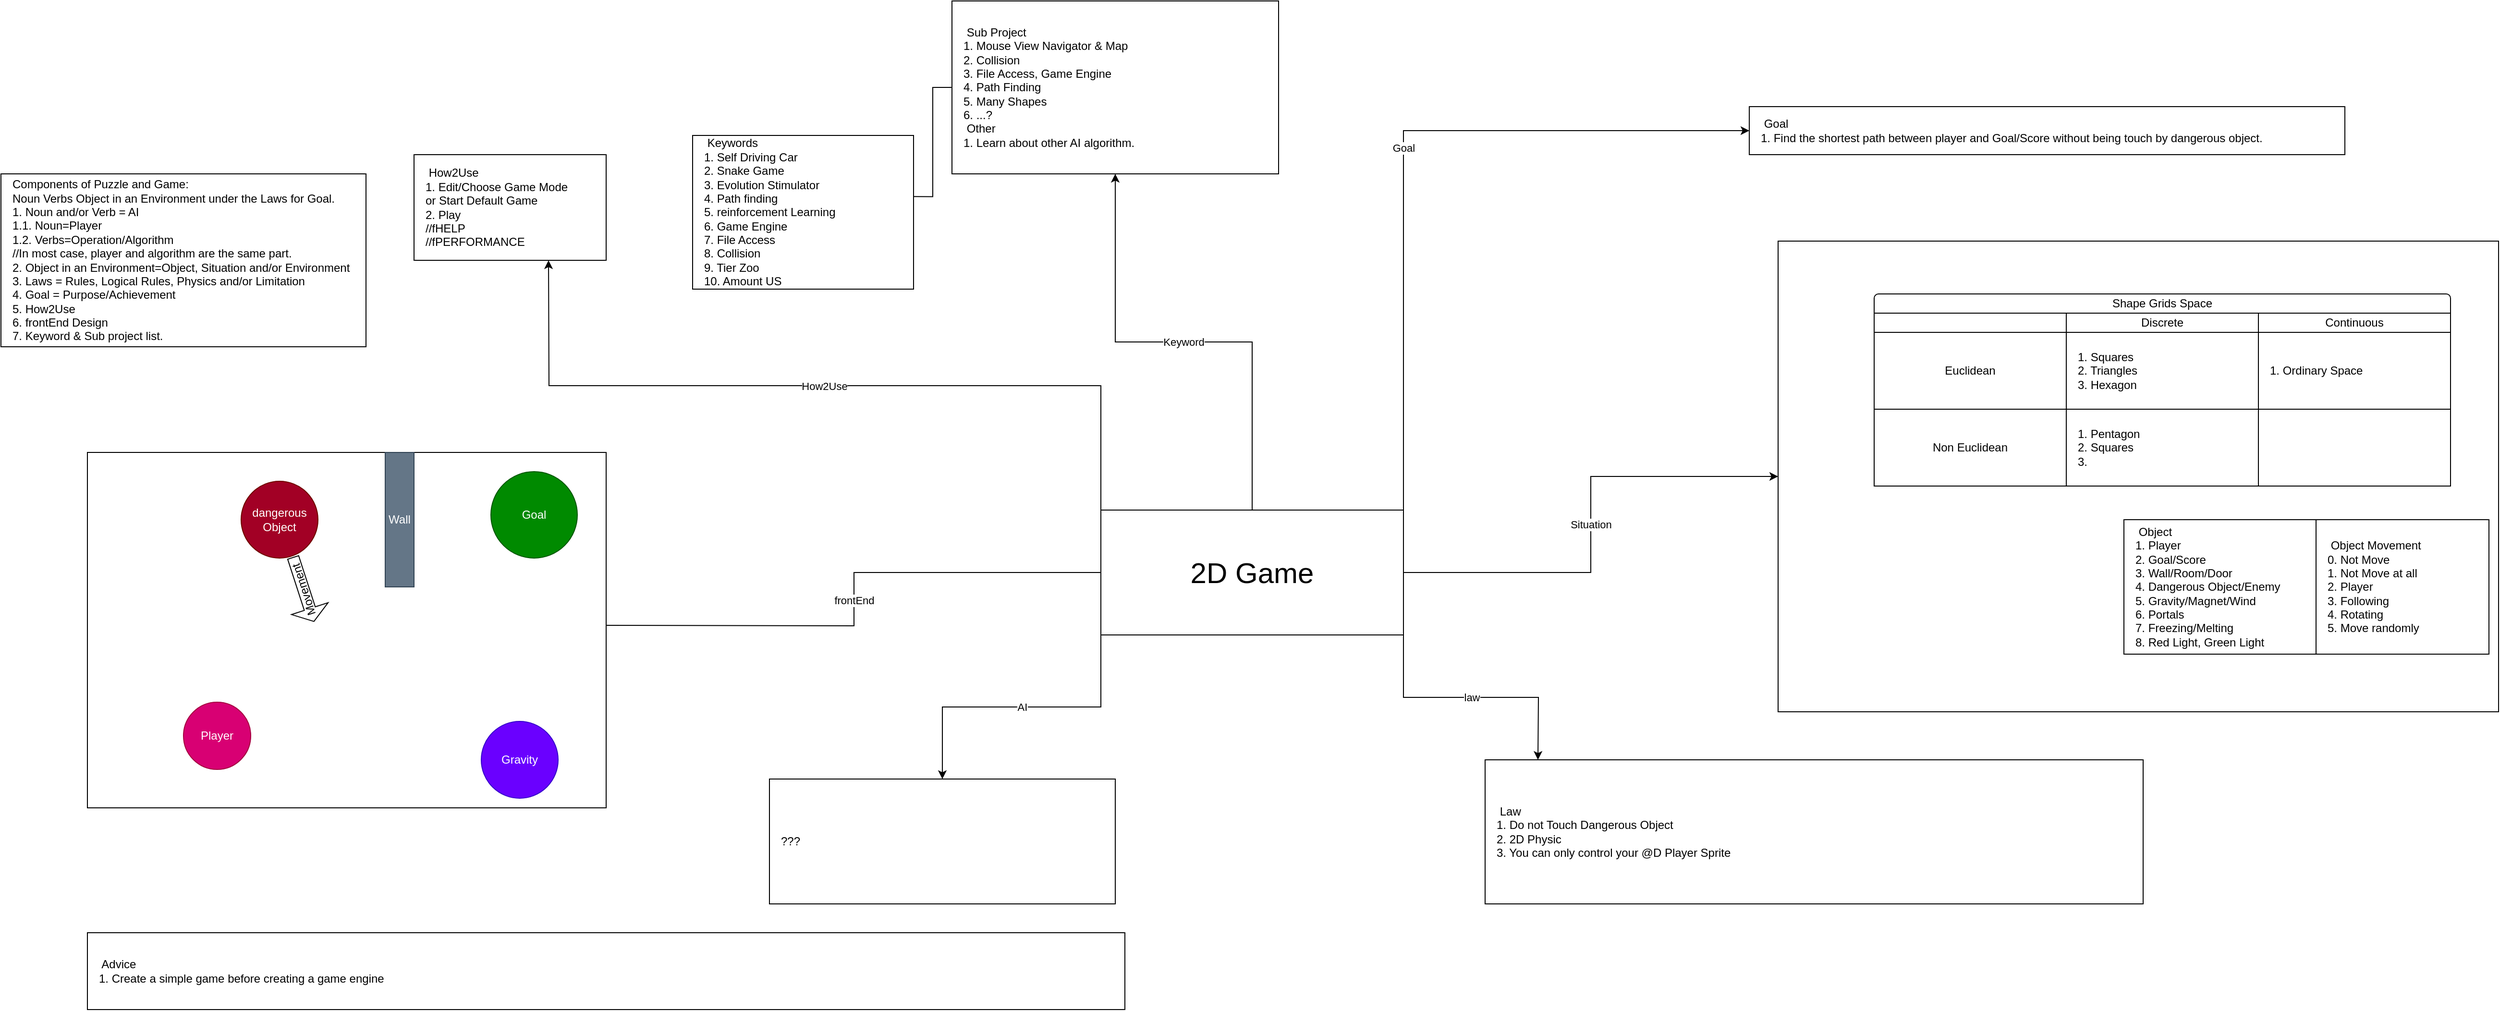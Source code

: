 <mxfile version="17.4.0" type="github">
  <diagram id="-PNdPaAjFeKxy-EOOfYA" name="Page-1">
    <mxGraphModel dx="1725" dy="800" grid="1" gridSize="10" guides="1" tooltips="1" connect="1" arrows="1" fold="1" page="1" pageScale="1" pageWidth="850" pageHeight="1100" math="0" shadow="0">
      <root>
        <mxCell id="0" />
        <mxCell id="1" parent="0" />
        <mxCell id="P5UM7dJKwEBTCQnFjk82-1" value="&lt;span style=&quot;white-space: pre&quot;&gt; Goal&lt;/span&gt;&lt;br&gt;&lt;span style=&quot;white-space: pre&quot;&gt;1. Find the shortest path between player and Goal/Score without being touch by dangerous object.&lt;/span&gt;" style="rounded=0;whiteSpace=wrap;html=1;align=left;spacingLeft=10;" parent="1" vertex="1">
          <mxGeometry x="1550" y="120" width="620" height="50" as="geometry" />
        </mxCell>
        <mxCell id="cbbvz8Gn4PUxDW_Qx6Ab-12" style="edgeStyle=orthogonalEdgeStyle;rounded=0;orthogonalLoop=1;jettySize=auto;html=1;entryX=1.001;entryY=0.398;entryDx=0;entryDy=0;entryPerimeter=0;endArrow=none;endFill=0;" parent="1" source="P5UM7dJKwEBTCQnFjk82-18" target="P5UM7dJKwEBTCQnFjk82-17" edge="1">
          <mxGeometry relative="1" as="geometry" />
        </mxCell>
        <mxCell id="P5UM7dJKwEBTCQnFjk82-18" value="&lt;span style=&quot;white-space: pre&quot;&gt; Sub Project&lt;br&gt;1. Mouse View Navigator &amp;amp; Map&lt;br&gt;2. Collision&lt;br&gt;3. File Access, Game Engine&lt;br&gt;4. Path Finding&lt;br&gt;5. Many Shapes&lt;br/&gt;6. ...?&lt;br/&gt;&lt;span style=&quot;white-space: pre&quot;&gt;	Other&lt;br/&gt;&lt;/span&gt;1. Learn about other&lt;/span&gt;&lt;span style=&quot;white-space: pre&quot;&gt; AI algorithm.&lt;/span&gt;" style="rounded=0;whiteSpace=wrap;html=1;align=left;spacingLeft=10;" parent="1" vertex="1">
          <mxGeometry x="720" y="10" width="340" height="180" as="geometry" />
        </mxCell>
        <mxCell id="cbbvz8Gn4PUxDW_Qx6Ab-2" value="&lt;span&gt; Components of Puzzle and Game:&lt;br&gt;Noun Verbs Object in an Environment under the Laws for Goal.&lt;br&gt;1. Noun and/or Verb = AI&lt;br&gt;1.1. Noun=Player&lt;br&gt;1.2. Verbs=Operation/Algorithm&lt;br&gt;//In most case, player and algorithm are the same part.&lt;br&gt;2. Object in an Environment=Object, Situation and/or Environment&lt;br&gt;3. Laws = Rules, Logical Rules, Physics and/or Limitation&lt;br&gt;4. Goal = Purpose/Achievement&lt;br&gt;&lt;/span&gt;&lt;span&gt;5. How2Use&lt;/span&gt;&lt;br&gt;&lt;span&gt;6. frontEnd Design&lt;/span&gt;&lt;br&gt;&lt;span&gt;7. Keyword &amp;amp; Sub project list.&lt;/span&gt;&lt;span&gt;&lt;br&gt;&lt;/span&gt;" style="rounded=0;whiteSpace=wrap;html=1;align=left;spacingLeft=10;" parent="1" vertex="1">
          <mxGeometry x="-270" y="190" width="380" height="180" as="geometry" />
        </mxCell>
        <mxCell id="cbbvz8Gn4PUxDW_Qx6Ab-7" value="Situation" style="edgeStyle=orthogonalEdgeStyle;rounded=0;orthogonalLoop=1;jettySize=auto;html=1;" parent="1" source="cbbvz8Gn4PUxDW_Qx6Ab-3" target="cbbvz8Gn4PUxDW_Qx6Ab-5" edge="1">
          <mxGeometry relative="1" as="geometry" />
        </mxCell>
        <mxCell id="cbbvz8Gn4PUxDW_Qx6Ab-9" value="Goal" style="edgeStyle=orthogonalEdgeStyle;rounded=0;orthogonalLoop=1;jettySize=auto;html=1;exitX=1;exitY=0;exitDx=0;exitDy=0;entryX=0;entryY=0.5;entryDx=0;entryDy=0;" parent="1" source="cbbvz8Gn4PUxDW_Qx6Ab-3" target="P5UM7dJKwEBTCQnFjk82-1" edge="1">
          <mxGeometry relative="1" as="geometry" />
        </mxCell>
        <mxCell id="cbbvz8Gn4PUxDW_Qx6Ab-10" value="Keyword" style="edgeStyle=orthogonalEdgeStyle;rounded=0;orthogonalLoop=1;jettySize=auto;html=1;exitX=0.5;exitY=0;exitDx=0;exitDy=0;entryX=0.5;entryY=1;entryDx=0;entryDy=0;" parent="1" source="cbbvz8Gn4PUxDW_Qx6Ab-3" target="P5UM7dJKwEBTCQnFjk82-18" edge="1">
          <mxGeometry relative="1" as="geometry" />
        </mxCell>
        <mxCell id="cbbvz8Gn4PUxDW_Qx6Ab-13" value="frontEnd" style="edgeStyle=orthogonalEdgeStyle;rounded=0;orthogonalLoop=1;jettySize=auto;html=1;endArrow=none;endFill=0;" parent="1" source="cbbvz8Gn4PUxDW_Qx6Ab-3" edge="1">
          <mxGeometry relative="1" as="geometry">
            <mxPoint x="360" y="660" as="targetPoint" />
          </mxGeometry>
        </mxCell>
        <mxCell id="cbbvz8Gn4PUxDW_Qx6Ab-14" value="How2Use" style="edgeStyle=orthogonalEdgeStyle;rounded=0;orthogonalLoop=1;jettySize=auto;html=1;exitX=0;exitY=0;exitDx=0;exitDy=0;endArrow=classic;endFill=1;" parent="1" source="cbbvz8Gn4PUxDW_Qx6Ab-3" edge="1">
          <mxGeometry relative="1" as="geometry">
            <mxPoint x="300" y="280" as="targetPoint" />
          </mxGeometry>
        </mxCell>
        <mxCell id="cbbvz8Gn4PUxDW_Qx6Ab-16" value="law" style="edgeStyle=orthogonalEdgeStyle;rounded=0;orthogonalLoop=1;jettySize=auto;html=1;exitX=1;exitY=1;exitDx=0;exitDy=0;endArrow=classic;endFill=1;" parent="1" source="cbbvz8Gn4PUxDW_Qx6Ab-3" edge="1">
          <mxGeometry relative="1" as="geometry">
            <mxPoint x="1330.0" y="800" as="targetPoint" />
          </mxGeometry>
        </mxCell>
        <mxCell id="cbbvz8Gn4PUxDW_Qx6Ab-18" value="AI" style="edgeStyle=orthogonalEdgeStyle;rounded=0;orthogonalLoop=1;jettySize=auto;html=1;exitX=0;exitY=1;exitDx=0;exitDy=0;endArrow=classic;endFill=1;entryX=0.5;entryY=0;entryDx=0;entryDy=0;" parent="1" source="cbbvz8Gn4PUxDW_Qx6Ab-3" target="cbbvz8Gn4PUxDW_Qx6Ab-19" edge="1">
          <mxGeometry relative="1" as="geometry">
            <mxPoint x="880" y="800" as="targetPoint" />
          </mxGeometry>
        </mxCell>
        <mxCell id="cbbvz8Gn4PUxDW_Qx6Ab-3" value="2D Game" style="rounded=0;whiteSpace=wrap;html=1;fontSize=30;" parent="1" vertex="1">
          <mxGeometry x="875" y="540" width="315" height="130" as="geometry" />
        </mxCell>
        <mxCell id="cbbvz8Gn4PUxDW_Qx6Ab-4" value="" style="group" parent="1" vertex="1" connectable="0">
          <mxGeometry x="-180" y="480" width="540" height="370" as="geometry" />
        </mxCell>
        <mxCell id="P5UM7dJKwEBTCQnFjk82-2" value="" style="rounded=0;whiteSpace=wrap;html=1;align=left;spacingLeft=10;" parent="cbbvz8Gn4PUxDW_Qx6Ab-4" vertex="1">
          <mxGeometry width="540" height="370" as="geometry" />
        </mxCell>
        <mxCell id="P5UM7dJKwEBTCQnFjk82-3" value="Player" style="ellipse;whiteSpace=wrap;html=1;aspect=fixed;fillColor=#d80073;fontColor=#ffffff;strokeColor=#A50040;" parent="cbbvz8Gn4PUxDW_Qx6Ab-4" vertex="1">
          <mxGeometry x="100" y="260" width="70" height="70" as="geometry" />
        </mxCell>
        <mxCell id="P5UM7dJKwEBTCQnFjk82-4" value="Goal" style="ellipse;whiteSpace=wrap;html=1;aspect=fixed;fillColor=#008a00;fontColor=#ffffff;strokeColor=#005700;" parent="cbbvz8Gn4PUxDW_Qx6Ab-4" vertex="1">
          <mxGeometry x="420" y="20" width="90" height="90" as="geometry" />
        </mxCell>
        <mxCell id="P5UM7dJKwEBTCQnFjk82-5" value="dangerous Object" style="ellipse;whiteSpace=wrap;html=1;aspect=fixed;fillColor=#a20025;fontColor=#ffffff;strokeColor=#6F0000;" parent="cbbvz8Gn4PUxDW_Qx6Ab-4" vertex="1">
          <mxGeometry x="160" y="30" width="80" height="80" as="geometry" />
        </mxCell>
        <mxCell id="P5UM7dJKwEBTCQnFjk82-9" value="Movement" style="shape=singleArrow;direction=west;whiteSpace=wrap;html=1;rotation=-108;" parent="cbbvz8Gn4PUxDW_Qx6Ab-4" vertex="1">
          <mxGeometry x="190" y="122.64" width="70" height="40" as="geometry" />
        </mxCell>
        <mxCell id="P5UM7dJKwEBTCQnFjk82-10" value="Gravity" style="ellipse;whiteSpace=wrap;html=1;aspect=fixed;fillColor=#6a00ff;fontColor=#ffffff;strokeColor=#3700CC;" parent="cbbvz8Gn4PUxDW_Qx6Ab-4" vertex="1">
          <mxGeometry x="410" y="280" width="80" height="80" as="geometry" />
        </mxCell>
        <mxCell id="P5UM7dJKwEBTCQnFjk82-11" value="Wall" style="rounded=0;whiteSpace=wrap;html=1;fillColor=#647687;fontColor=#ffffff;strokeColor=#314354;" parent="cbbvz8Gn4PUxDW_Qx6Ab-4" vertex="1">
          <mxGeometry x="310" width="30" height="140" as="geometry" />
        </mxCell>
        <mxCell id="cbbvz8Gn4PUxDW_Qx6Ab-6" value="" style="group" parent="1" vertex="1" connectable="0">
          <mxGeometry x="1580" y="260" width="750" height="490" as="geometry" />
        </mxCell>
        <mxCell id="cbbvz8Gn4PUxDW_Qx6Ab-5" value="" style="rounded=0;whiteSpace=wrap;html=1;" parent="cbbvz8Gn4PUxDW_Qx6Ab-6" vertex="1">
          <mxGeometry width="750" height="490" as="geometry" />
        </mxCell>
        <mxCell id="P5UM7dJKwEBTCQnFjk82-19" value="" style="group" parent="cbbvz8Gn4PUxDW_Qx6Ab-6" vertex="1" connectable="0">
          <mxGeometry x="100" y="55" width="600" height="200" as="geometry" />
        </mxCell>
        <mxCell id="P5UM7dJKwEBTCQnFjk82-20" value="Shape Grids Space" style="rounded=1;whiteSpace=wrap;html=1;fontSize=12;fillColor=#FFFFFF;spacingTop=-10;" parent="P5UM7dJKwEBTCQnFjk82-19" vertex="1">
          <mxGeometry width="600" height="30" as="geometry" />
        </mxCell>
        <mxCell id="P5UM7dJKwEBTCQnFjk82-21" value="Discrete" style="rounded=0;whiteSpace=wrap;html=1;fontSize=12;fillColor=#FFFFFF;" parent="P5UM7dJKwEBTCQnFjk82-19" vertex="1">
          <mxGeometry x="200" y="20" width="200" height="20" as="geometry" />
        </mxCell>
        <mxCell id="P5UM7dJKwEBTCQnFjk82-22" value="Continuous" style="rounded=0;whiteSpace=wrap;html=1;fontSize=12;fillColor=#FFFFFF;" parent="P5UM7dJKwEBTCQnFjk82-19" vertex="1">
          <mxGeometry x="400" y="20" width="200" height="20" as="geometry" />
        </mxCell>
        <mxCell id="P5UM7dJKwEBTCQnFjk82-23" value="Euclidean" style="rounded=0;whiteSpace=wrap;html=1;fontSize=12;fillColor=#FFFFFF;" parent="P5UM7dJKwEBTCQnFjk82-19" vertex="1">
          <mxGeometry y="40" width="200" height="80" as="geometry" />
        </mxCell>
        <mxCell id="P5UM7dJKwEBTCQnFjk82-24" value="Non Euclidean" style="rounded=0;whiteSpace=wrap;html=1;fontSize=12;fillColor=#FFFFFF;" parent="P5UM7dJKwEBTCQnFjk82-19" vertex="1">
          <mxGeometry y="120" width="200" height="80" as="geometry" />
        </mxCell>
        <mxCell id="P5UM7dJKwEBTCQnFjk82-25" value="1. Squares&lt;br style=&quot;font-size: 12px;&quot;&gt;2. Triangles&lt;br style=&quot;font-size: 12px;&quot;&gt;3. Hexagon" style="rounded=0;whiteSpace=wrap;html=1;fontSize=12;fillColor=#FFFFFF;align=left;spacingLeft=10;" parent="P5UM7dJKwEBTCQnFjk82-19" vertex="1">
          <mxGeometry x="200" y="40" width="200" height="80" as="geometry" />
        </mxCell>
        <mxCell id="P5UM7dJKwEBTCQnFjk82-26" value="1. Pentagon&lt;br style=&quot;font-size: 12px;&quot;&gt;2. Squares&lt;br style=&quot;font-size: 12px;&quot;&gt;3.&amp;nbsp;" style="rounded=0;whiteSpace=wrap;html=1;fontSize=12;fillColor=#FFFFFF;align=left;spacingLeft=10;" parent="P5UM7dJKwEBTCQnFjk82-19" vertex="1">
          <mxGeometry x="200" y="120" width="200" height="80" as="geometry" />
        </mxCell>
        <mxCell id="P5UM7dJKwEBTCQnFjk82-27" value="1. Ordinary Space" style="rounded=0;whiteSpace=wrap;html=1;fontSize=12;fillColor=#FFFFFF;align=left;spacingLeft=10;" parent="P5UM7dJKwEBTCQnFjk82-19" vertex="1">
          <mxGeometry x="400" y="40" width="200" height="80" as="geometry" />
        </mxCell>
        <mxCell id="P5UM7dJKwEBTCQnFjk82-28" value="" style="rounded=0;whiteSpace=wrap;html=1;fontSize=12;fillColor=#FFFFFF;align=left;spacingLeft=10;" parent="P5UM7dJKwEBTCQnFjk82-19" vertex="1">
          <mxGeometry x="400" y="120" width="200" height="80" as="geometry" />
        </mxCell>
        <mxCell id="P5UM7dJKwEBTCQnFjk82-29" value="" style="rounded=0;whiteSpace=wrap;html=1;fontSize=12;fillColor=#FFFFFF;" parent="P5UM7dJKwEBTCQnFjk82-19" vertex="1">
          <mxGeometry y="20" width="200" height="20" as="geometry" />
        </mxCell>
        <mxCell id="cbbvz8Gn4PUxDW_Qx6Ab-1" value="" style="group" parent="cbbvz8Gn4PUxDW_Qx6Ab-6" vertex="1" connectable="0">
          <mxGeometry x="360" y="290" width="380" height="140" as="geometry" />
        </mxCell>
        <mxCell id="P5UM7dJKwEBTCQnFjk82-15" value="&lt;span style=&quot;white-space: pre&quot;&gt; &lt;/span&gt;Object&lt;br&gt;1. Player&lt;br&gt;2. Goal/Score&lt;br&gt;3. Wall/Room/Door&lt;br&gt;4. Dangerous Object/Enemy&lt;br&gt;5. Gravity/Magnet/Wind&lt;br&gt;6. Portals&lt;br&gt;7. Freezing/Melting&lt;br&gt;8. Red Light, Green Light" style="rounded=0;whiteSpace=wrap;html=1;align=left;spacingLeft=10;" parent="cbbvz8Gn4PUxDW_Qx6Ab-1" vertex="1">
          <mxGeometry width="200" height="140" as="geometry" />
        </mxCell>
        <mxCell id="P5UM7dJKwEBTCQnFjk82-16" value="&lt;span style=&quot;white-space: pre&quot;&gt; Object Movement&lt;br&gt;0. Not Move&lt;br&gt;1. Not Move at all&lt;br&gt;2. Player&lt;br&gt;3. Following&lt;br&gt;4. Rotating&lt;br&gt;5. Move randomly&lt;br&gt;&lt;/span&gt;" style="rounded=0;whiteSpace=wrap;html=1;align=left;spacingLeft=10;" parent="cbbvz8Gn4PUxDW_Qx6Ab-1" vertex="1">
          <mxGeometry x="200" width="180" height="140" as="geometry" />
        </mxCell>
        <mxCell id="P5UM7dJKwEBTCQnFjk82-17" value="&lt;span style=&quot;white-space: pre&quot;&gt; Keywords&lt;/span&gt;&lt;br&gt;&lt;span style=&quot;white-space: pre&quot;&gt;1. Self Driving Car&lt;/span&gt;&lt;br&gt;&lt;span style=&quot;white-space: pre&quot;&gt;2. Snake Game&lt;/span&gt;&lt;br&gt;&lt;span style=&quot;white-space: pre&quot;&gt;3. Evolution Stimulator&lt;/span&gt;&lt;br&gt;&lt;span style=&quot;white-space: pre&quot;&gt;4. Path finding&lt;/span&gt;&lt;br&gt;&lt;span style=&quot;white-space: pre&quot;&gt;5. reinforcement Learning&lt;/span&gt;&lt;br&gt;&lt;span style=&quot;white-space: pre&quot;&gt;6. Game Engine&lt;/span&gt;&lt;br&gt;&lt;span style=&quot;white-space: pre&quot;&gt;7. File Access&lt;/span&gt;&lt;br&gt;&lt;span style=&quot;white-space: pre&quot;&gt;8. Collision&lt;/span&gt;&lt;br&gt;&lt;span style=&quot;white-space: pre&quot;&gt;9. Tier Zoo&lt;/span&gt;&lt;br/&gt;&lt;span style=&quot;white-space: pre&quot;&gt;10. Amount&lt;/span&gt;&amp;nbsp;US" style="rounded=0;whiteSpace=wrap;html=1;align=left;spacingLeft=10;" parent="1" vertex="1">
          <mxGeometry x="450" y="150" width="230" height="160" as="geometry" />
        </mxCell>
        <mxCell id="cbbvz8Gn4PUxDW_Qx6Ab-15" value="&lt;span style=&quot;white-space: pre&quot;&gt; How2Use&lt;br/&gt;1. Edit/Choose Game Mode&lt;br/&gt;or Start Default Game&lt;br/&gt;2. Play&lt;br/&gt;//fHELP&lt;br/&gt;//fPERFORMANCE&lt;br/&gt;&lt;/span&gt;" style="rounded=0;whiteSpace=wrap;html=1;align=left;spacingLeft=10;" parent="1" vertex="1">
          <mxGeometry x="160" y="170" width="200" height="110" as="geometry" />
        </mxCell>
        <mxCell id="cbbvz8Gn4PUxDW_Qx6Ab-17" value="&lt;span style=&quot;white-space: pre&quot;&gt; &lt;/span&gt;Law&lt;br&gt;1. Do not Touch Dangerous Object&lt;br&gt;2. 2D Physic&lt;br&gt;3. You can only control your @D Player Sprite" style="rounded=0;whiteSpace=wrap;html=1;align=left;spacingLeft=10;" parent="1" vertex="1">
          <mxGeometry x="1275" y="800" width="685" height="150" as="geometry" />
        </mxCell>
        <mxCell id="cbbvz8Gn4PUxDW_Qx6Ab-19" value="???" style="rounded=0;whiteSpace=wrap;html=1;align=left;spacingLeft=10;" parent="1" vertex="1">
          <mxGeometry x="530" y="820" width="360" height="130" as="geometry" />
        </mxCell>
        <mxCell id="cbbvz8Gn4PUxDW_Qx6Ab-20" value="&lt;span style=&quot;white-space: pre&quot;&gt; Advice&lt;br/&gt;1. Create a simple game before creating a game engine&lt;br/&gt;&lt;/span&gt;" style="rounded=0;whiteSpace=wrap;html=1;align=left;spacingLeft=10;" parent="1" vertex="1">
          <mxGeometry x="-180" y="980" width="1080" height="80" as="geometry" />
        </mxCell>
      </root>
    </mxGraphModel>
  </diagram>
</mxfile>

